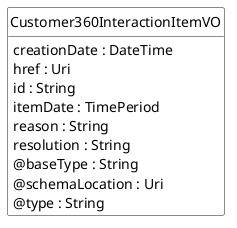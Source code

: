 @startuml
hide circle
hide methods
hide stereotype
show <<Enumeration>> stereotype
skinparam class {
   BackgroundColor<<Enumeration>> #E6F5F7
   BackgroundColor<<Ref>> #FFFFE0
   BackgroundColor<<Pivot>> #FFFFFFF
   BackgroundColor<<SimpleType>> #E2F0DA
   BackgroundColor #FCF2E3
}

class Customer360InteractionItemVO <<Pivot>> {
    creationDate : DateTime
    href : Uri
    id : String
    itemDate : TimePeriod
    reason : String
    resolution : String
    @baseType : String
    @schemaLocation : Uri
    @type : String
}


@enduml